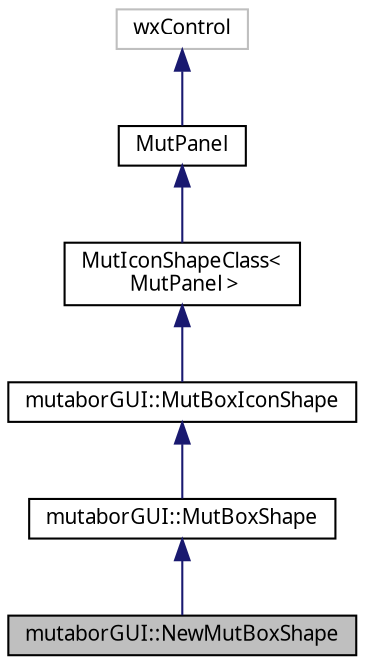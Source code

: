 digraph "mutaborGUI::NewMutBoxShape"
{
  edge [fontname="Sans",fontsize="10",labelfontname="Sans",labelfontsize="10"];
  node [fontname="Sans",fontsize="10",shape=record];
  Node0 [label="mutaborGUI::NewMutBoxShape",height=0.2,width=0.4,color="black", fillcolor="grey75", style="filled", fontcolor="black"];
  Node1 -> Node0 [dir="back",color="midnightblue",fontsize="10",style="solid",fontname="Sans"];
  Node1 [label="mutaborGUI::MutBoxShape",height=0.2,width=0.4,color="black", fillcolor="white", style="filled",URL="$d5/d72/classmutaborGUI_1_1MutBoxShape.html"];
  Node2 -> Node1 [dir="back",color="midnightblue",fontsize="10",style="solid",fontname="Sans"];
  Node2 [label="mutaborGUI::MutBoxIconShape",height=0.2,width=0.4,color="black", fillcolor="white", style="filled",URL="$d2/ddf/classmutaborGUI_1_1MutBoxIconShape.html"];
  Node3 -> Node2 [dir="back",color="midnightblue",fontsize="10",style="solid",fontname="Sans"];
  Node3 [label="MutIconShapeClass\<\l MutPanel \>",height=0.2,width=0.4,color="black", fillcolor="white", style="filled",URL="$d5/d12/classMutIconShapeClass.html"];
  Node4 -> Node3 [dir="back",color="midnightblue",fontsize="10",style="solid",fontname="Sans"];
  Node4 [label="MutPanel",height=0.2,width=0.4,color="black", fillcolor="white", style="filled",URL="$df/df2/classMutPanel.html"];
  Node5 -> Node4 [dir="back",color="midnightblue",fontsize="10",style="solid",fontname="Sans"];
  Node5 [label="wxControl",height=0.2,width=0.4,color="grey75", fillcolor="white", style="filled"];
}
